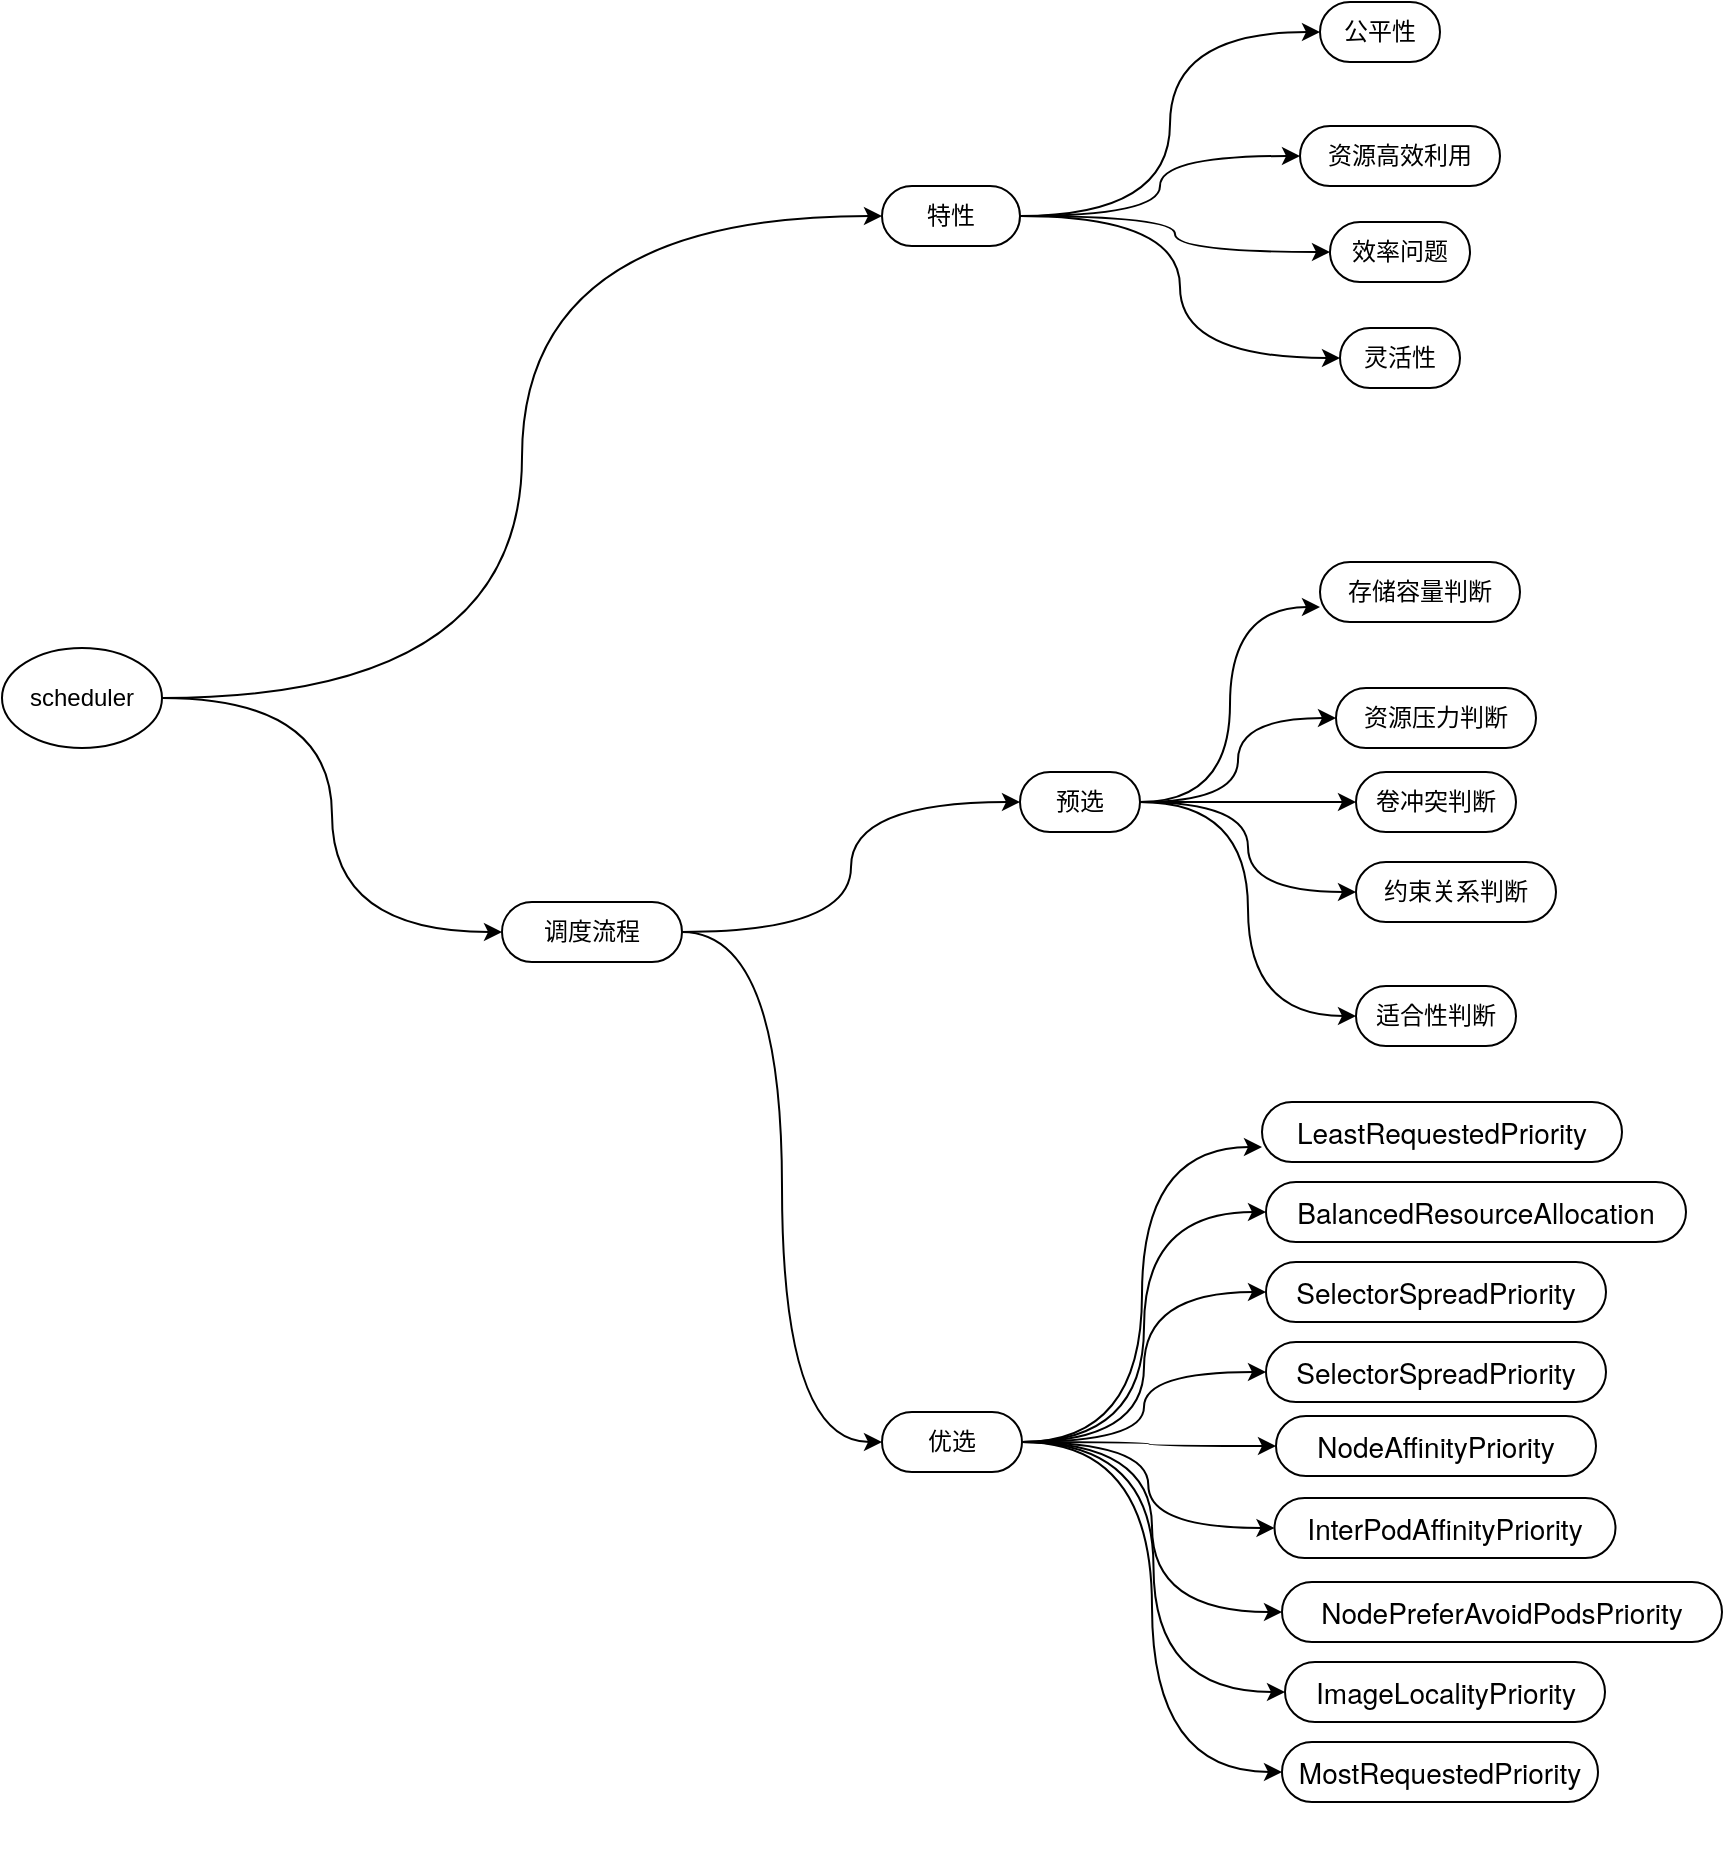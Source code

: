 <mxfile version="14.2.6" type="github">
  <diagram id="6a731a19-8d31-9384-78a2-239565b7b9f0" name="Page-1">
    <mxGraphModel dx="981" dy="526" grid="1" gridSize="10" guides="1" tooltips="1" connect="1" arrows="1" fold="1" page="1" pageScale="1" pageWidth="1169" pageHeight="827" background="#ffffff" math="0" shadow="0">
      <root>
        <mxCell id="0" />
        <mxCell id="1" parent="0" />
        <mxCell id="LiS_Lb4SlL0UIauHzDDL-1807" style="edgeStyle=orthogonalEdgeStyle;rounded=0;orthogonalLoop=1;jettySize=auto;html=1;entryX=0;entryY=0.5;entryDx=0;entryDy=0;curved=1;" edge="1" parent="1" source="LiS_Lb4SlL0UIauHzDDL-1803" target="LiS_Lb4SlL0UIauHzDDL-1806">
          <mxGeometry relative="1" as="geometry" />
        </mxCell>
        <mxCell id="LiS_Lb4SlL0UIauHzDDL-1812" style="edgeStyle=orthogonalEdgeStyle;curved=1;rounded=0;orthogonalLoop=1;jettySize=auto;html=1;entryX=0;entryY=0.5;entryDx=0;entryDy=0;" edge="1" parent="1" source="LiS_Lb4SlL0UIauHzDDL-1803" target="LiS_Lb4SlL0UIauHzDDL-1805">
          <mxGeometry relative="1" as="geometry" />
        </mxCell>
        <UserObject label="scheduler" treeRoot="1" id="LiS_Lb4SlL0UIauHzDDL-1803">
          <mxCell style="ellipse;whiteSpace=wrap;html=1;align=center;collapsible=0;container=1;recursiveResize=0;" vertex="1" parent="1">
            <mxGeometry x="200" y="363" width="80" height="50" as="geometry" />
          </mxCell>
        </UserObject>
        <mxCell id="LiS_Lb4SlL0UIauHzDDL-1821" style="edgeStyle=orthogonalEdgeStyle;curved=1;rounded=0;orthogonalLoop=1;jettySize=auto;html=1;entryX=0;entryY=0.5;entryDx=0;entryDy=0;" edge="1" parent="1" source="LiS_Lb4SlL0UIauHzDDL-1805" target="LiS_Lb4SlL0UIauHzDDL-1819">
          <mxGeometry relative="1" as="geometry" />
        </mxCell>
        <mxCell id="LiS_Lb4SlL0UIauHzDDL-1805" value="调度流程&lt;br&gt;" style="whiteSpace=wrap;html=1;rounded=1;arcSize=50;align=center;verticalAlign=middle;collapsible=0;container=1;recursiveResize=0;strokeWidth=1;autosize=1;spacing=4;" vertex="1" parent="1">
          <mxGeometry x="450" y="490" width="90" height="30" as="geometry" />
        </mxCell>
        <mxCell id="LiS_Lb4SlL0UIauHzDDL-1809" style="edgeStyle=orthogonalEdgeStyle;curved=1;rounded=0;orthogonalLoop=1;jettySize=auto;html=1;entryX=0;entryY=0.5;entryDx=0;entryDy=0;" edge="1" parent="1" source="LiS_Lb4SlL0UIauHzDDL-1806" target="LiS_Lb4SlL0UIauHzDDL-1808">
          <mxGeometry relative="1" as="geometry" />
        </mxCell>
        <mxCell id="LiS_Lb4SlL0UIauHzDDL-1811" style="edgeStyle=orthogonalEdgeStyle;curved=1;rounded=0;orthogonalLoop=1;jettySize=auto;html=1;" edge="1" parent="1" source="LiS_Lb4SlL0UIauHzDDL-1806" target="LiS_Lb4SlL0UIauHzDDL-1810">
          <mxGeometry relative="1" as="geometry" />
        </mxCell>
        <mxCell id="LiS_Lb4SlL0UIauHzDDL-1814" style="edgeStyle=orthogonalEdgeStyle;curved=1;rounded=0;orthogonalLoop=1;jettySize=auto;html=1;entryX=0;entryY=0.5;entryDx=0;entryDy=0;" edge="1" parent="1" source="LiS_Lb4SlL0UIauHzDDL-1806" target="LiS_Lb4SlL0UIauHzDDL-1813">
          <mxGeometry relative="1" as="geometry" />
        </mxCell>
        <mxCell id="LiS_Lb4SlL0UIauHzDDL-1816" style="edgeStyle=orthogonalEdgeStyle;curved=1;rounded=0;orthogonalLoop=1;jettySize=auto;html=1;entryX=0;entryY=0.5;entryDx=0;entryDy=0;" edge="1" parent="1" source="LiS_Lb4SlL0UIauHzDDL-1806" target="LiS_Lb4SlL0UIauHzDDL-1815">
          <mxGeometry relative="1" as="geometry" />
        </mxCell>
        <mxCell id="LiS_Lb4SlL0UIauHzDDL-1806" value="特性" style="whiteSpace=wrap;html=1;rounded=1;arcSize=50;align=center;verticalAlign=middle;collapsible=0;container=1;recursiveResize=0;strokeWidth=1;autosize=1;spacing=4;" vertex="1" parent="1">
          <mxGeometry x="640" y="132" width="69" height="30" as="geometry" />
        </mxCell>
        <mxCell id="LiS_Lb4SlL0UIauHzDDL-1808" value="公平性" style="whiteSpace=wrap;html=1;rounded=1;arcSize=50;align=center;verticalAlign=middle;collapsible=0;container=1;recursiveResize=0;strokeWidth=1;autosize=1;spacing=4;" vertex="1" parent="1">
          <mxGeometry x="859" y="40" width="60" height="30" as="geometry" />
        </mxCell>
        <mxCell id="LiS_Lb4SlL0UIauHzDDL-1810" value="资源高效利用" style="whiteSpace=wrap;html=1;rounded=1;arcSize=50;align=center;verticalAlign=middle;collapsible=0;container=1;recursiveResize=0;strokeWidth=1;autosize=1;spacing=4;" vertex="1" parent="1">
          <mxGeometry x="849" y="102" width="100" height="30" as="geometry" />
        </mxCell>
        <mxCell id="LiS_Lb4SlL0UIauHzDDL-1813" value="效率问题" style="whiteSpace=wrap;html=1;rounded=1;arcSize=50;align=center;verticalAlign=middle;collapsible=0;container=1;recursiveResize=0;strokeWidth=1;autosize=1;spacing=4;" vertex="1" parent="1">
          <mxGeometry x="864" y="150" width="70" height="30" as="geometry" />
        </mxCell>
        <mxCell id="LiS_Lb4SlL0UIauHzDDL-1815" value="灵活性" style="whiteSpace=wrap;html=1;rounded=1;arcSize=50;align=center;verticalAlign=middle;collapsible=0;container=1;recursiveResize=0;strokeWidth=1;autosize=1;spacing=4;" vertex="1" parent="1">
          <mxGeometry x="869" y="203" width="60" height="30" as="geometry" />
        </mxCell>
        <mxCell id="LiS_Lb4SlL0UIauHzDDL-1817" style="edgeStyle=orthogonalEdgeStyle;curved=1;rounded=0;orthogonalLoop=1;jettySize=auto;html=1;entryX=0;entryY=0.5;entryDx=0;entryDy=0;" edge="1" target="LiS_Lb4SlL0UIauHzDDL-1818" source="LiS_Lb4SlL0UIauHzDDL-1805" parent="1">
          <mxGeometry relative="1" as="geometry">
            <mxPoint x="340" y="392" as="sourcePoint" />
          </mxGeometry>
        </mxCell>
        <mxCell id="LiS_Lb4SlL0UIauHzDDL-1827" style="edgeStyle=orthogonalEdgeStyle;curved=1;rounded=0;orthogonalLoop=1;jettySize=auto;html=1;entryX=0;entryY=0.75;entryDx=0;entryDy=0;" edge="1" parent="1" source="LiS_Lb4SlL0UIauHzDDL-1818" target="LiS_Lb4SlL0UIauHzDDL-1822">
          <mxGeometry relative="1" as="geometry" />
        </mxCell>
        <mxCell id="LiS_Lb4SlL0UIauHzDDL-1828" style="edgeStyle=orthogonalEdgeStyle;curved=1;rounded=0;orthogonalLoop=1;jettySize=auto;html=1;entryX=0;entryY=0.5;entryDx=0;entryDy=0;" edge="1" parent="1" source="LiS_Lb4SlL0UIauHzDDL-1818" target="LiS_Lb4SlL0UIauHzDDL-1823">
          <mxGeometry relative="1" as="geometry" />
        </mxCell>
        <mxCell id="LiS_Lb4SlL0UIauHzDDL-1829" style="edgeStyle=orthogonalEdgeStyle;curved=1;rounded=0;orthogonalLoop=1;jettySize=auto;html=1;" edge="1" parent="1" source="LiS_Lb4SlL0UIauHzDDL-1818" target="LiS_Lb4SlL0UIauHzDDL-1824">
          <mxGeometry relative="1" as="geometry" />
        </mxCell>
        <mxCell id="LiS_Lb4SlL0UIauHzDDL-1830" style="edgeStyle=orthogonalEdgeStyle;curved=1;rounded=0;orthogonalLoop=1;jettySize=auto;html=1;entryX=0;entryY=0.5;entryDx=0;entryDy=0;" edge="1" parent="1" source="LiS_Lb4SlL0UIauHzDDL-1818" target="LiS_Lb4SlL0UIauHzDDL-1825">
          <mxGeometry relative="1" as="geometry" />
        </mxCell>
        <mxCell id="LiS_Lb4SlL0UIauHzDDL-1831" style="edgeStyle=orthogonalEdgeStyle;curved=1;rounded=0;orthogonalLoop=1;jettySize=auto;html=1;entryX=0;entryY=0.5;entryDx=0;entryDy=0;" edge="1" parent="1" source="LiS_Lb4SlL0UIauHzDDL-1818" target="LiS_Lb4SlL0UIauHzDDL-1826">
          <mxGeometry relative="1" as="geometry" />
        </mxCell>
        <mxCell id="LiS_Lb4SlL0UIauHzDDL-1818" value="预选" style="whiteSpace=wrap;html=1;rounded=1;arcSize=50;align=center;verticalAlign=middle;collapsible=0;container=1;recursiveResize=0;strokeWidth=1;autosize=1;spacing=4;" vertex="1" parent="1">
          <mxGeometry x="709" y="425" width="60" height="30" as="geometry" />
        </mxCell>
        <mxCell id="LiS_Lb4SlL0UIauHzDDL-1854" style="edgeStyle=orthogonalEdgeStyle;curved=1;rounded=0;orthogonalLoop=1;jettySize=auto;html=1;entryX=0;entryY=0.75;entryDx=0;entryDy=0;" edge="1" parent="1" source="LiS_Lb4SlL0UIauHzDDL-1819" target="LiS_Lb4SlL0UIauHzDDL-1834">
          <mxGeometry relative="1" as="geometry" />
        </mxCell>
        <mxCell id="LiS_Lb4SlL0UIauHzDDL-1855" style="edgeStyle=orthogonalEdgeStyle;curved=1;rounded=0;orthogonalLoop=1;jettySize=auto;html=1;entryX=0;entryY=0.5;entryDx=0;entryDy=0;" edge="1" parent="1" source="LiS_Lb4SlL0UIauHzDDL-1819" target="LiS_Lb4SlL0UIauHzDDL-1836">
          <mxGeometry relative="1" as="geometry" />
        </mxCell>
        <mxCell id="LiS_Lb4SlL0UIauHzDDL-1856" style="edgeStyle=orthogonalEdgeStyle;curved=1;rounded=0;orthogonalLoop=1;jettySize=auto;html=1;entryX=0;entryY=0.5;entryDx=0;entryDy=0;" edge="1" parent="1" source="LiS_Lb4SlL0UIauHzDDL-1819" target="LiS_Lb4SlL0UIauHzDDL-1853">
          <mxGeometry relative="1" as="geometry" />
        </mxCell>
        <mxCell id="LiS_Lb4SlL0UIauHzDDL-1857" style="edgeStyle=orthogonalEdgeStyle;curved=1;rounded=0;orthogonalLoop=1;jettySize=auto;html=1;entryX=0;entryY=0.5;entryDx=0;entryDy=0;" edge="1" parent="1" source="LiS_Lb4SlL0UIauHzDDL-1819" target="LiS_Lb4SlL0UIauHzDDL-1838">
          <mxGeometry relative="1" as="geometry" />
        </mxCell>
        <mxCell id="LiS_Lb4SlL0UIauHzDDL-1858" style="edgeStyle=orthogonalEdgeStyle;curved=1;rounded=0;orthogonalLoop=1;jettySize=auto;html=1;entryX=0;entryY=0.5;entryDx=0;entryDy=0;" edge="1" parent="1" source="LiS_Lb4SlL0UIauHzDDL-1819" target="LiS_Lb4SlL0UIauHzDDL-1839">
          <mxGeometry relative="1" as="geometry" />
        </mxCell>
        <mxCell id="LiS_Lb4SlL0UIauHzDDL-1859" style="edgeStyle=orthogonalEdgeStyle;curved=1;rounded=0;orthogonalLoop=1;jettySize=auto;html=1;entryX=0;entryY=0.5;entryDx=0;entryDy=0;" edge="1" parent="1" source="LiS_Lb4SlL0UIauHzDDL-1819" target="LiS_Lb4SlL0UIauHzDDL-1840">
          <mxGeometry relative="1" as="geometry" />
        </mxCell>
        <mxCell id="LiS_Lb4SlL0UIauHzDDL-1860" style="edgeStyle=orthogonalEdgeStyle;curved=1;rounded=0;orthogonalLoop=1;jettySize=auto;html=1;entryX=0;entryY=0.5;entryDx=0;entryDy=0;" edge="1" parent="1" source="LiS_Lb4SlL0UIauHzDDL-1819" target="LiS_Lb4SlL0UIauHzDDL-1841">
          <mxGeometry relative="1" as="geometry" />
        </mxCell>
        <mxCell id="LiS_Lb4SlL0UIauHzDDL-1861" style="edgeStyle=orthogonalEdgeStyle;curved=1;rounded=0;orthogonalLoop=1;jettySize=auto;html=1;entryX=0;entryY=0.5;entryDx=0;entryDy=0;" edge="1" parent="1" source="LiS_Lb4SlL0UIauHzDDL-1819" target="LiS_Lb4SlL0UIauHzDDL-1842">
          <mxGeometry relative="1" as="geometry" />
        </mxCell>
        <mxCell id="LiS_Lb4SlL0UIauHzDDL-1862" style="edgeStyle=orthogonalEdgeStyle;curved=1;rounded=0;orthogonalLoop=1;jettySize=auto;html=1;entryX=0;entryY=0.5;entryDx=0;entryDy=0;" edge="1" parent="1" source="LiS_Lb4SlL0UIauHzDDL-1819" target="LiS_Lb4SlL0UIauHzDDL-1850">
          <mxGeometry relative="1" as="geometry" />
        </mxCell>
        <mxCell id="LiS_Lb4SlL0UIauHzDDL-1819" value="优选" style="whiteSpace=wrap;html=1;rounded=1;arcSize=50;align=center;verticalAlign=middle;collapsible=0;container=1;recursiveResize=0;strokeWidth=1;autosize=1;spacing=4;" vertex="1" parent="1">
          <mxGeometry x="640" y="745" width="70" height="30" as="geometry" />
        </mxCell>
        <mxCell id="LiS_Lb4SlL0UIauHzDDL-1822" value="存储容量判断" style="whiteSpace=wrap;html=1;rounded=1;arcSize=50;align=center;verticalAlign=middle;collapsible=0;container=1;recursiveResize=0;strokeWidth=1;autosize=1;spacing=4;" vertex="1" parent="1">
          <mxGeometry x="859" y="320" width="100" height="30" as="geometry" />
        </mxCell>
        <mxCell id="LiS_Lb4SlL0UIauHzDDL-1823" value="资源压力判断" style="whiteSpace=wrap;html=1;rounded=1;arcSize=50;align=center;verticalAlign=middle;collapsible=0;container=1;recursiveResize=0;strokeWidth=1;autosize=1;spacing=4;" vertex="1" parent="1">
          <mxGeometry x="867" y="383" width="100" height="30" as="geometry" />
        </mxCell>
        <mxCell id="LiS_Lb4SlL0UIauHzDDL-1824" value="卷冲突判断" style="whiteSpace=wrap;html=1;rounded=1;arcSize=50;align=center;verticalAlign=middle;collapsible=0;container=1;recursiveResize=0;strokeWidth=1;autosize=1;spacing=4;" vertex="1" parent="1">
          <mxGeometry x="877" y="425" width="80" height="30" as="geometry" />
        </mxCell>
        <mxCell id="LiS_Lb4SlL0UIauHzDDL-1825" value="约束关系判断" style="whiteSpace=wrap;html=1;rounded=1;arcSize=50;align=center;verticalAlign=middle;collapsible=0;container=1;recursiveResize=0;strokeWidth=1;autosize=1;spacing=4;" vertex="1" parent="1">
          <mxGeometry x="877" y="470" width="100" height="30" as="geometry" />
        </mxCell>
        <mxCell id="LiS_Lb4SlL0UIauHzDDL-1826" value="适合性判断" style="whiteSpace=wrap;html=1;rounded=1;arcSize=50;align=center;verticalAlign=middle;collapsible=0;container=1;recursiveResize=0;strokeWidth=1;autosize=1;spacing=4;" vertex="1" parent="1">
          <mxGeometry x="877" y="532" width="80" height="30" as="geometry" />
        </mxCell>
        <mxCell id="LiS_Lb4SlL0UIauHzDDL-1834" value="&lt;span style=&quot;font-family: &amp;#34;pingfang sc&amp;#34; , &amp;#34;microsoft yahei&amp;#34; , &amp;#34;helvetica neue&amp;#34; , &amp;#34;helvetica&amp;#34; , &amp;#34;arial&amp;#34; , sans-serif ; font-size: 14px ; text-align: left ; background-color: rgba(255 , 255 , 255 , 0.5)&quot;&gt;LeastRequestedPriority&lt;/span&gt;" style="whiteSpace=wrap;html=1;rounded=1;arcSize=50;align=center;verticalAlign=middle;collapsible=0;container=1;recursiveResize=0;strokeWidth=1;autosize=1;spacing=4;" vertex="1" parent="1">
          <mxGeometry x="830" y="590" width="180" height="30" as="geometry" />
        </mxCell>
        <mxCell id="LiS_Lb4SlL0UIauHzDDL-1836" value="&lt;span style=&quot;font-family: &amp;#34;pingfang sc&amp;#34; , &amp;#34;microsoft yahei&amp;#34; , &amp;#34;helvetica neue&amp;#34; , &amp;#34;helvetica&amp;#34; , &amp;#34;arial&amp;#34; , sans-serif ; font-size: 14px ; text-align: left ; background-color: rgba(255 , 255 , 255 , 0.5)&quot;&gt;BalancedResourceAllocation&lt;/span&gt;" style="whiteSpace=wrap;html=1;rounded=1;arcSize=50;align=center;verticalAlign=middle;collapsible=0;container=1;recursiveResize=0;strokeWidth=1;autosize=1;spacing=4;" vertex="1" parent="1">
          <mxGeometry x="832" y="630" width="210" height="30" as="geometry" />
        </mxCell>
        <mxCell id="LiS_Lb4SlL0UIauHzDDL-1838" value="&lt;span style=&quot;font-family: &amp;#34;pingfang sc&amp;#34; , &amp;#34;microsoft yahei&amp;#34; , &amp;#34;helvetica neue&amp;#34; , &amp;#34;helvetica&amp;#34; , &amp;#34;arial&amp;#34; , sans-serif ; font-size: 14px ; text-align: left ; background-color: rgba(255 , 255 , 255 , 0.5)&quot;&gt;SelectorSpreadPriority&lt;/span&gt;" style="whiteSpace=wrap;html=1;rounded=1;arcSize=50;align=center;verticalAlign=middle;collapsible=0;container=1;recursiveResize=0;strokeWidth=1;autosize=1;spacing=4;" vertex="1" parent="1">
          <mxGeometry x="832" y="710" width="170" height="30" as="geometry" />
        </mxCell>
        <mxCell id="LiS_Lb4SlL0UIauHzDDL-1839" value="&lt;span style=&quot;font-family: &amp;#34;pingfang sc&amp;#34; , &amp;#34;microsoft yahei&amp;#34; , &amp;#34;helvetica neue&amp;#34; , &amp;#34;helvetica&amp;#34; , &amp;#34;arial&amp;#34; , sans-serif ; font-size: 14px ; text-align: left ; background-color: rgba(255 , 255 , 255 , 0.5)&quot;&gt;NodeAffinityPriority&lt;/span&gt;" style="whiteSpace=wrap;html=1;rounded=1;arcSize=50;align=center;verticalAlign=middle;collapsible=0;container=1;recursiveResize=0;strokeWidth=1;autosize=1;spacing=4;" vertex="1" parent="1">
          <mxGeometry x="837" y="747" width="160" height="30" as="geometry" />
        </mxCell>
        <mxCell id="LiS_Lb4SlL0UIauHzDDL-1840" value="&#xa;&#xa;&lt;span style=&quot;color: rgb(0, 0, 0); font-family: &amp;quot;pingfang sc&amp;quot;, &amp;quot;microsoft yahei&amp;quot;, &amp;quot;helvetica neue&amp;quot;, helvetica, arial, sans-serif; font-size: 14px; font-style: normal; font-weight: 400; letter-spacing: normal; text-align: left; text-indent: 0px; text-transform: none; word-spacing: 0px; background-color: rgba(255, 255, 255, 0.5); display: inline; float: none;&quot;&gt;InterPodAffinityPriority&lt;/span&gt;&#xa;&#xa;" style="whiteSpace=wrap;html=1;rounded=1;arcSize=50;align=center;verticalAlign=middle;collapsible=0;container=1;recursiveResize=0;strokeWidth=1;autosize=1;spacing=4;" vertex="1" parent="1">
          <mxGeometry x="836.25" y="788" width="170.5" height="30" as="geometry" />
        </mxCell>
        <mxCell id="LiS_Lb4SlL0UIauHzDDL-1841" value="&lt;span style=&quot;font-family: &amp;#34;pingfang sc&amp;#34; , &amp;#34;microsoft yahei&amp;#34; , &amp;#34;helvetica neue&amp;#34; , &amp;#34;helvetica&amp;#34; , &amp;#34;arial&amp;#34; , sans-serif ; font-size: 14px ; text-align: left ; background-color: rgba(255 , 255 , 255 , 0.5)&quot;&gt;NodePreferAvoidPodsPriority&lt;/span&gt;" style="whiteSpace=wrap;html=1;rounded=1;arcSize=50;align=center;verticalAlign=middle;collapsible=0;container=1;recursiveResize=0;strokeWidth=1;autosize=1;spacing=4;" vertex="1" parent="1">
          <mxGeometry x="840" y="830" width="220" height="30" as="geometry" />
        </mxCell>
        <mxCell id="LiS_Lb4SlL0UIauHzDDL-1842" value="&lt;span style=&quot;font-family: &amp;#34;pingfang sc&amp;#34; , &amp;#34;microsoft yahei&amp;#34; , &amp;#34;helvetica neue&amp;#34; , &amp;#34;helvetica&amp;#34; , &amp;#34;arial&amp;#34; , sans-serif ; font-size: 14px ; text-align: left ; background-color: rgba(255 , 255 , 255 , 0.5)&quot;&gt;ImageLocalityPriority&lt;/span&gt;" style="whiteSpace=wrap;html=1;rounded=1;arcSize=50;align=center;verticalAlign=middle;collapsible=0;container=1;recursiveResize=0;strokeWidth=1;autosize=1;spacing=4;" vertex="1" parent="1">
          <mxGeometry x="841.5" y="870" width="160" height="30" as="geometry" />
        </mxCell>
        <mxCell id="LiS_Lb4SlL0UIauHzDDL-1850" value="&#xa;&#xa;&lt;span style=&quot;color: rgb(0, 0, 0); font-family: &amp;quot;pingfang sc&amp;quot;, &amp;quot;microsoft yahei&amp;quot;, &amp;quot;helvetica neue&amp;quot;, helvetica, arial, sans-serif; font-size: 14px; font-style: normal; font-weight: 400; letter-spacing: normal; text-align: left; text-indent: 0px; text-transform: none; word-spacing: 0px; background-color: rgba(255, 255, 255, 0.5); display: inline; float: none;&quot;&gt;MostRequestedPriority&lt;/span&gt;&#xa;&#xa;" style="whiteSpace=wrap;html=1;rounded=1;arcSize=50;align=center;verticalAlign=middle;collapsible=0;container=1;recursiveResize=0;strokeWidth=1;autosize=1;spacing=4;" vertex="1" parent="1">
          <mxGeometry x="840" y="910" width="158" height="30" as="geometry" />
        </mxCell>
        <mxCell id="LiS_Lb4SlL0UIauHzDDL-1853" value="&lt;span style=&quot;font-family: &amp;#34;pingfang sc&amp;#34; , &amp;#34;microsoft yahei&amp;#34; , &amp;#34;helvetica neue&amp;#34; , &amp;#34;helvetica&amp;#34; , &amp;#34;arial&amp;#34; , sans-serif ; font-size: 14px ; text-align: left ; background-color: rgba(255 , 255 , 255 , 0.5)&quot;&gt;SelectorSpreadPriority&lt;/span&gt;" style="whiteSpace=wrap;html=1;rounded=1;arcSize=50;align=center;verticalAlign=middle;collapsible=0;container=1;recursiveResize=0;strokeWidth=1;autosize=1;spacing=4;" vertex="1" parent="1">
          <mxGeometry x="832" y="670" width="170" height="30" as="geometry" />
        </mxCell>
      </root>
    </mxGraphModel>
  </diagram>
</mxfile>
